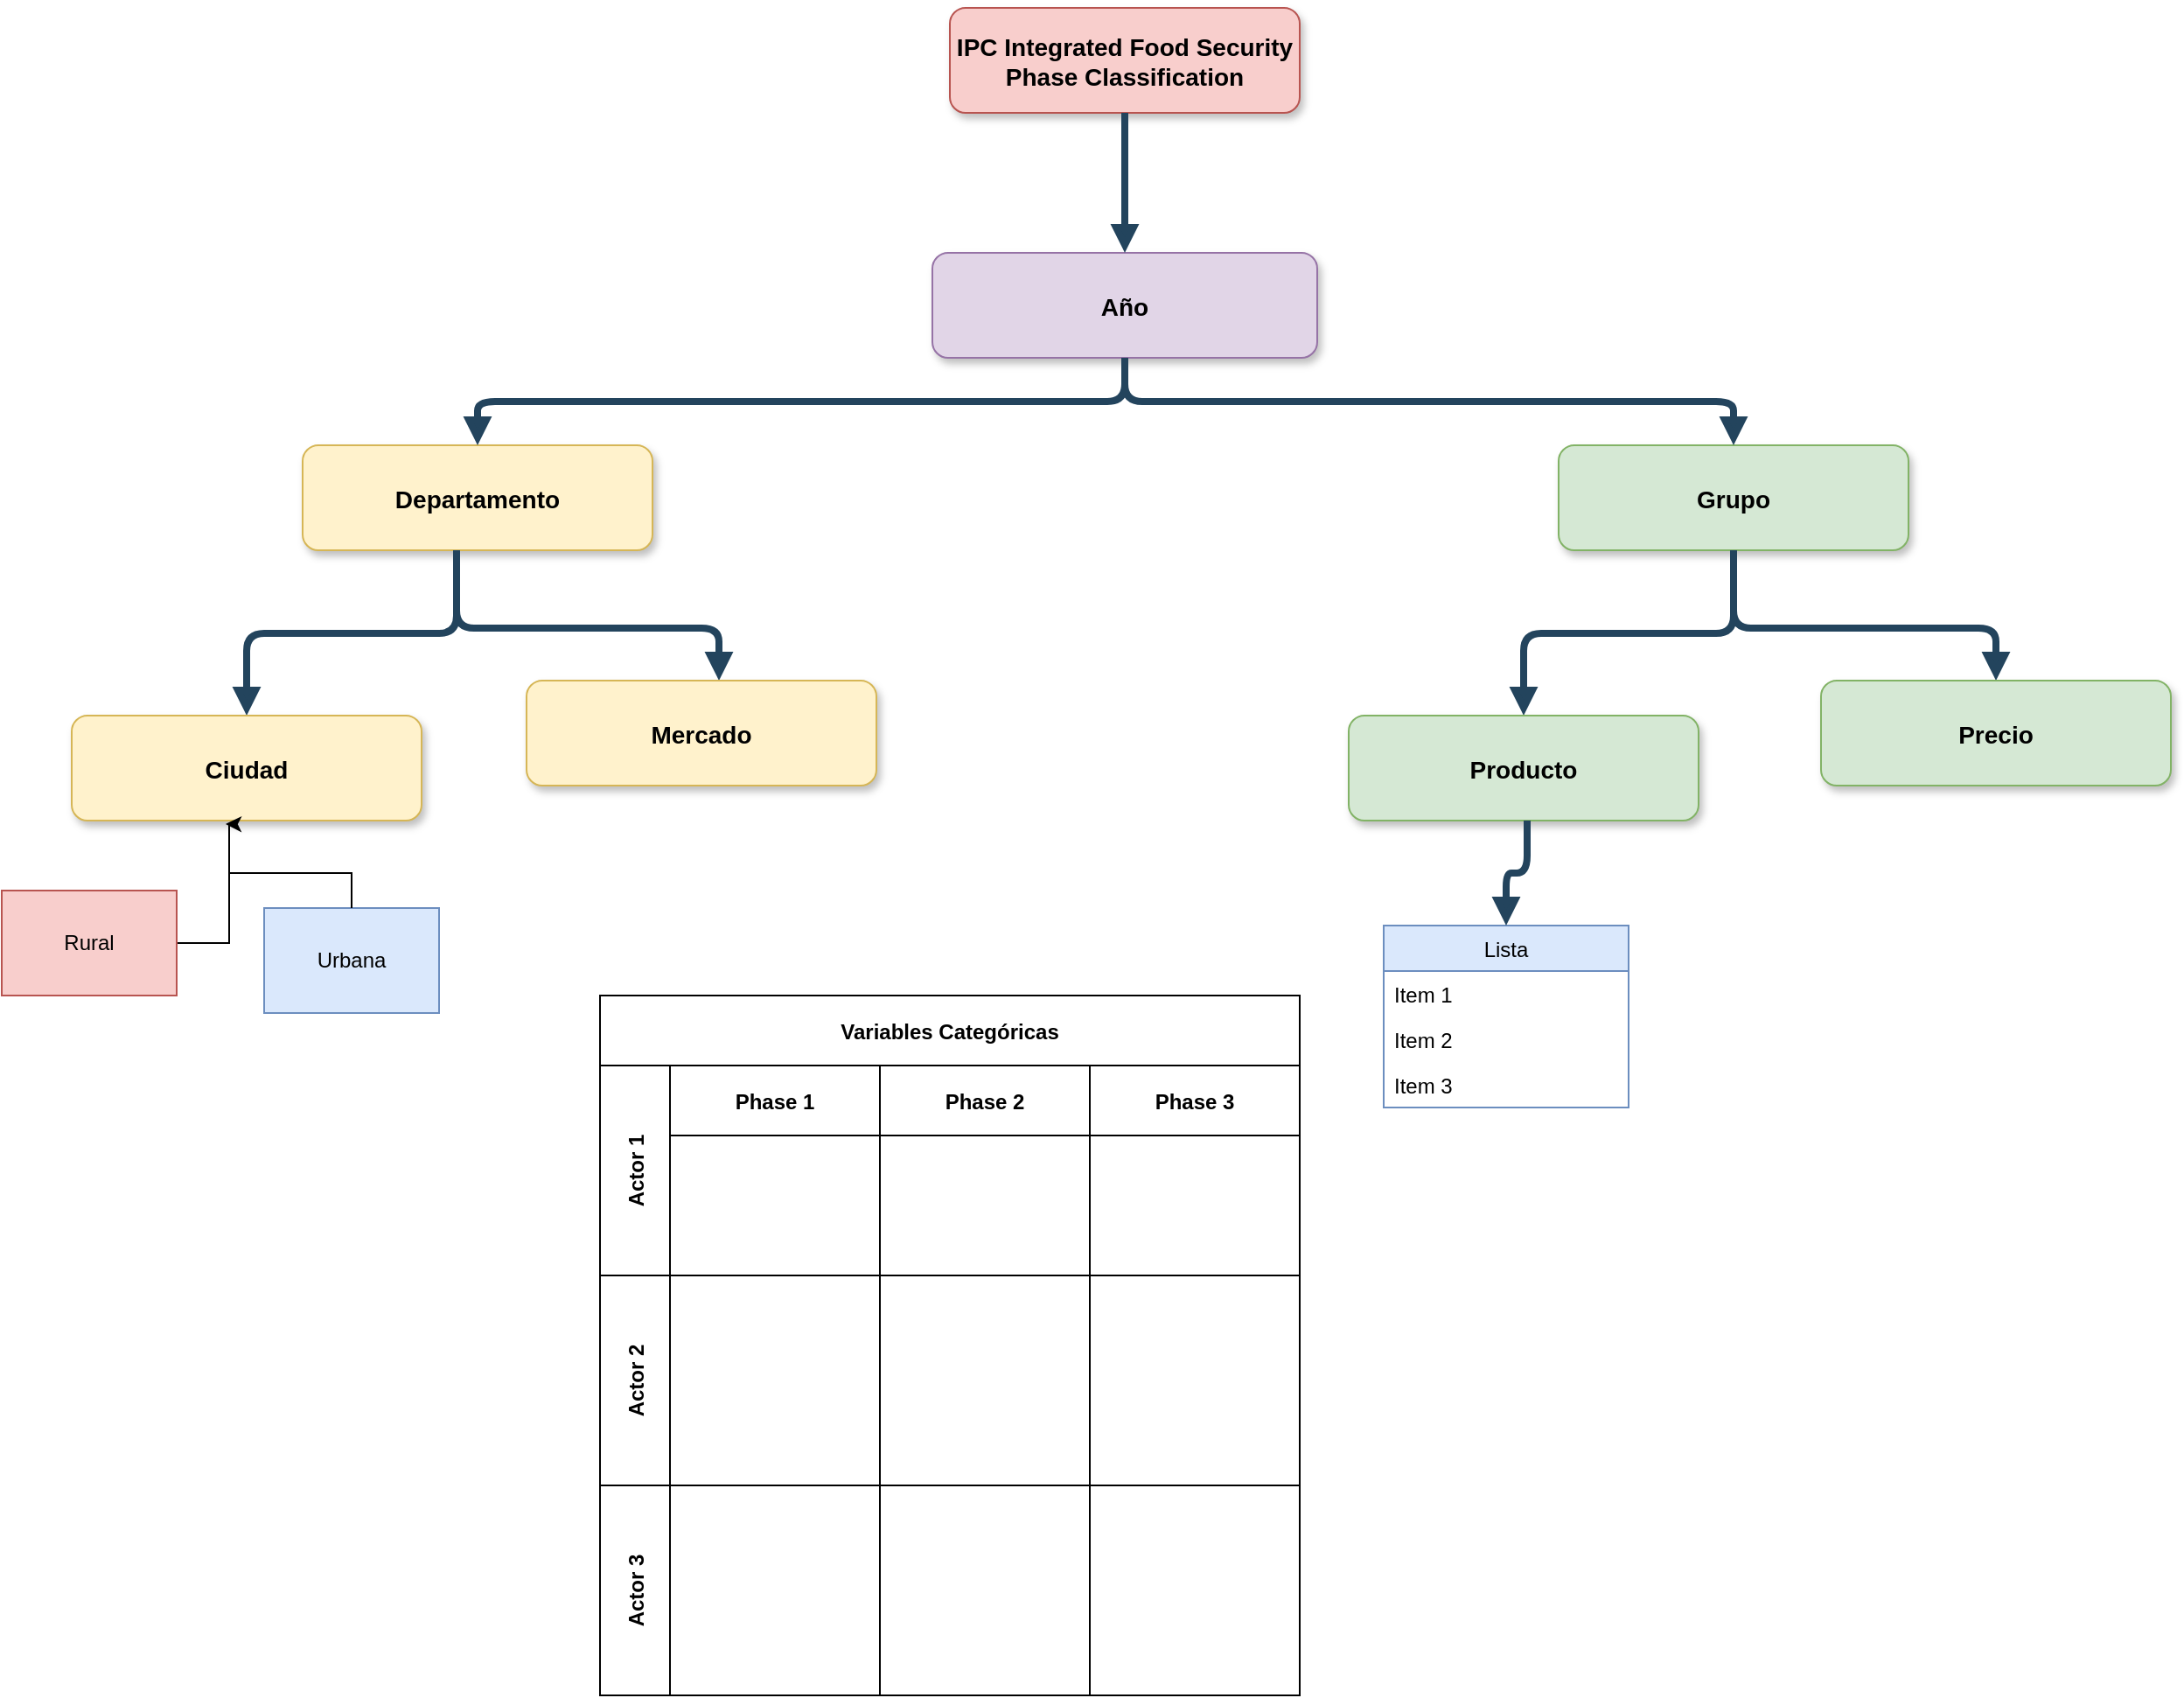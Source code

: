 <mxfile version="20.3.0" type="github">
  <diagram name="Page-1" id="97916047-d0de-89f5-080d-49f4d83e522f">
    <mxGraphModel dx="946" dy="645" grid="1" gridSize="10" guides="1" tooltips="1" connect="1" arrows="1" fold="1" page="1" pageScale="1.5" pageWidth="1169" pageHeight="827" background="none" math="0" shadow="0">
      <root>
        <mxCell id="0" />
        <mxCell id="1" parent="0" />
        <mxCell id="2" value="IPC Integrated Food Security &#xa;Phase Classification" style="rounded=1;fillColor=#f8cecc;strokeColor=#b85450;shadow=1;fontStyle=1;fontSize=14;" parent="1" vertex="1">
          <mxGeometry x="672" y="205.5" width="200" height="60" as="geometry" />
        </mxCell>
        <mxCell id="3" value="Año" style="rounded=1;fillColor=#e1d5e7;strokeColor=#9673a6;shadow=1;fontStyle=1;fontSize=14;" parent="1" vertex="1">
          <mxGeometry x="662" y="345.5" width="220" height="60" as="geometry" />
        </mxCell>
        <mxCell id="4" value="Departamento" style="rounded=1;fillColor=#fff2cc;strokeColor=#d6b656;shadow=1;fontStyle=1;fontSize=14;" parent="1" vertex="1">
          <mxGeometry x="302" y="455.5" width="200" height="60" as="geometry" />
        </mxCell>
        <mxCell id="6" value="Grupo" style="rounded=1;fillColor=#d5e8d4;strokeColor=#82b366;shadow=1;fontStyle=1;fontSize=14;" parent="1" vertex="1">
          <mxGeometry x="1020" y="455.5" width="200" height="60" as="geometry" />
        </mxCell>
        <mxCell id="29" value="" style="edgeStyle=elbowEdgeStyle;elbow=vertical;strokeWidth=4;endArrow=block;endFill=1;fontStyle=1;strokeColor=#23445D;" parent="1" source="2" target="3" edge="1">
          <mxGeometry x="22" y="165.5" width="100" height="100" as="geometry">
            <mxPoint x="22" y="265.5" as="sourcePoint" />
            <mxPoint x="122" y="165.5" as="targetPoint" />
          </mxGeometry>
        </mxCell>
        <mxCell id="31" value="" style="edgeStyle=elbowEdgeStyle;elbow=vertical;strokeWidth=4;endArrow=block;endFill=1;fontStyle=1;strokeColor=#23445D;" parent="1" source="3" target="4" edge="1">
          <mxGeometry x="22" y="165.5" width="100" height="100" as="geometry">
            <mxPoint x="22" y="265.5" as="sourcePoint" />
            <mxPoint x="122" y="165.5" as="targetPoint" />
          </mxGeometry>
        </mxCell>
        <mxCell id="32" value="" style="edgeStyle=elbowEdgeStyle;elbow=vertical;strokeWidth=4;endArrow=block;endFill=1;fontStyle=1;strokeColor=#23445D;" parent="1" source="3" target="6" edge="1">
          <mxGeometry x="22" y="165.5" width="100" height="100" as="geometry">
            <mxPoint x="22" y="265.5" as="sourcePoint" />
            <mxPoint x="122" y="165.5" as="targetPoint" />
          </mxGeometry>
        </mxCell>
        <mxCell id="A7myt2TtvZUezb5Yi0X4-55" value="" style="edgeStyle=elbowEdgeStyle;elbow=vertical;strokeWidth=4;endArrow=block;endFill=1;fontStyle=1;strokeColor=#23445D;" edge="1" parent="1">
          <mxGeometry x="-360" y="275.5" width="100" height="100" as="geometry">
            <mxPoint x="390" y="515.5" as="sourcePoint" />
            <mxPoint x="270" y="610" as="targetPoint" />
          </mxGeometry>
        </mxCell>
        <mxCell id="A7myt2TtvZUezb5Yi0X4-56" value="" style="edgeStyle=elbowEdgeStyle;elbow=vertical;strokeWidth=4;endArrow=block;endFill=1;fontStyle=1;strokeColor=#23445D;" edge="1" parent="1">
          <mxGeometry x="-360" y="290" width="100" height="100" as="geometry">
            <mxPoint x="390" y="530" as="sourcePoint" />
            <mxPoint x="540" y="590" as="targetPoint" />
          </mxGeometry>
        </mxCell>
        <mxCell id="A7myt2TtvZUezb5Yi0X4-57" value="Mercado" style="rounded=1;fillColor=#fff2cc;strokeColor=#d6b656;shadow=1;fontStyle=1;fontSize=14;" vertex="1" parent="1">
          <mxGeometry x="430" y="590" width="200" height="60" as="geometry" />
        </mxCell>
        <mxCell id="A7myt2TtvZUezb5Yi0X4-58" value="Ciudad" style="rounded=1;fillColor=#fff2cc;strokeColor=#d6b656;shadow=1;fontStyle=1;fontSize=14;" vertex="1" parent="1">
          <mxGeometry x="170" y="610" width="200" height="60" as="geometry" />
        </mxCell>
        <mxCell id="A7myt2TtvZUezb5Yi0X4-59" value="" style="edgeStyle=elbowEdgeStyle;elbow=vertical;strokeWidth=4;endArrow=block;endFill=1;fontStyle=1;strokeColor=#23445D;" edge="1" parent="1">
          <mxGeometry x="370" y="290" width="100" height="100" as="geometry">
            <mxPoint x="1120" y="530" as="sourcePoint" />
            <mxPoint x="1270" y="590" as="targetPoint" />
          </mxGeometry>
        </mxCell>
        <mxCell id="A7myt2TtvZUezb5Yi0X4-60" value="" style="edgeStyle=elbowEdgeStyle;elbow=vertical;strokeWidth=4;endArrow=block;endFill=1;fontStyle=1;strokeColor=#23445D;" edge="1" parent="1">
          <mxGeometry x="370" y="275.5" width="100" height="100" as="geometry">
            <mxPoint x="1120" y="515.5" as="sourcePoint" />
            <mxPoint x="1000" y="610" as="targetPoint" />
          </mxGeometry>
        </mxCell>
        <mxCell id="A7myt2TtvZUezb5Yi0X4-61" value="Producto" style="rounded=1;fillColor=#d5e8d4;strokeColor=#82b366;shadow=1;fontStyle=1;fontSize=14;" vertex="1" parent="1">
          <mxGeometry x="900" y="610" width="200" height="60" as="geometry" />
        </mxCell>
        <mxCell id="A7myt2TtvZUezb5Yi0X4-76" value="Urbana" style="whiteSpace=wrap;html=1;align=center;verticalAlign=middle;treeFolding=1;treeMoving=1;newEdgeStyle={&quot;edgeStyle&quot;:&quot;elbowEdgeStyle&quot;,&quot;startArrow&quot;:&quot;none&quot;,&quot;endArrow&quot;:&quot;none&quot;};fillColor=#dae8fc;strokeColor=#6c8ebf;" vertex="1" parent="1">
          <mxGeometry x="280" y="720" width="100" height="60" as="geometry" />
        </mxCell>
        <mxCell id="A7myt2TtvZUezb5Yi0X4-77" value="" style="edgeStyle=elbowEdgeStyle;elbow=vertical;startArrow=none;endArrow=none;rounded=0;" edge="1" target="A7myt2TtvZUezb5Yi0X4-76" parent="1">
          <mxGeometry relative="1" as="geometry">
            <mxPoint x="260" y="680" as="sourcePoint" />
          </mxGeometry>
        </mxCell>
        <mxCell id="A7myt2TtvZUezb5Yi0X4-80" style="edgeStyle=orthogonalEdgeStyle;rounded=0;orthogonalLoop=1;jettySize=auto;html=1;entryX=0.44;entryY=1.033;entryDx=0;entryDy=0;entryPerimeter=0;" edge="1" parent="1" source="A7myt2TtvZUezb5Yi0X4-78" target="A7myt2TtvZUezb5Yi0X4-58">
          <mxGeometry relative="1" as="geometry">
            <mxPoint x="260" y="680" as="targetPoint" />
            <Array as="points">
              <mxPoint x="260" y="740" />
              <mxPoint x="260" y="672" />
            </Array>
          </mxGeometry>
        </mxCell>
        <mxCell id="A7myt2TtvZUezb5Yi0X4-78" value="Rural" style="whiteSpace=wrap;html=1;align=center;verticalAlign=middle;treeFolding=1;treeMoving=1;newEdgeStyle={&quot;edgeStyle&quot;:&quot;elbowEdgeStyle&quot;,&quot;startArrow&quot;:&quot;none&quot;,&quot;endArrow&quot;:&quot;none&quot;};fillColor=#f8cecc;strokeColor=#b85450;" vertex="1" parent="1">
          <mxGeometry x="130" y="710" width="100" height="60" as="geometry" />
        </mxCell>
        <mxCell id="A7myt2TtvZUezb5Yi0X4-81" value="Precio" style="rounded=1;fillColor=#d5e8d4;strokeColor=#82b366;shadow=1;fontStyle=1;fontSize=14;" vertex="1" parent="1">
          <mxGeometry x="1170" y="590" width="200" height="60" as="geometry" />
        </mxCell>
        <mxCell id="A7myt2TtvZUezb5Yi0X4-86" value="Variables Categóricas" style="shape=table;childLayout=tableLayout;startSize=40;collapsible=0;recursiveResize=0;expand=0;fontStyle=1;" vertex="1" parent="1">
          <mxGeometry x="472" y="770" width="400" height="400" as="geometry" />
        </mxCell>
        <mxCell id="A7myt2TtvZUezb5Yi0X4-87" value="Actor 1" style="shape=tableRow;horizontal=0;startSize=40;swimlaneHead=0;swimlaneBody=0;top=0;left=0;bottom=0;right=0;dropTarget=0;fillColor=none;collapsible=0;recursiveResize=0;expand=0;fontStyle=1;" vertex="1" parent="A7myt2TtvZUezb5Yi0X4-86">
          <mxGeometry y="40" width="400" height="120" as="geometry" />
        </mxCell>
        <mxCell id="A7myt2TtvZUezb5Yi0X4-88" value="Phase 1" style="swimlane;swimlaneHead=0;swimlaneBody=0;fontStyle=0;connectable=0;fillColor=none;startSize=40;collapsible=0;recursiveResize=0;expand=0;fontStyle=1;" vertex="1" parent="A7myt2TtvZUezb5Yi0X4-87">
          <mxGeometry x="40" width="120" height="120" as="geometry">
            <mxRectangle width="120" height="120" as="alternateBounds" />
          </mxGeometry>
        </mxCell>
        <mxCell id="A7myt2TtvZUezb5Yi0X4-89" value="Phase 2" style="swimlane;swimlaneHead=0;swimlaneBody=0;fontStyle=0;connectable=0;fillColor=none;startSize=40;collapsible=0;recursiveResize=0;expand=0;fontStyle=1;" vertex="1" parent="A7myt2TtvZUezb5Yi0X4-87">
          <mxGeometry x="160" width="120" height="120" as="geometry">
            <mxRectangle width="120" height="120" as="alternateBounds" />
          </mxGeometry>
        </mxCell>
        <mxCell id="A7myt2TtvZUezb5Yi0X4-90" value="Phase 3" style="swimlane;swimlaneHead=0;swimlaneBody=0;fontStyle=0;connectable=0;fillColor=none;startSize=40;collapsible=0;recursiveResize=0;expand=0;fontStyle=1;" vertex="1" parent="A7myt2TtvZUezb5Yi0X4-87">
          <mxGeometry x="280" width="120" height="120" as="geometry">
            <mxRectangle width="120" height="120" as="alternateBounds" />
          </mxGeometry>
        </mxCell>
        <mxCell id="A7myt2TtvZUezb5Yi0X4-91" value="Actor 2" style="shape=tableRow;horizontal=0;startSize=40;swimlaneHead=0;swimlaneBody=0;top=0;left=0;bottom=0;right=0;dropTarget=0;fillColor=none;collapsible=0;recursiveResize=0;expand=0;fontStyle=1;" vertex="1" parent="A7myt2TtvZUezb5Yi0X4-86">
          <mxGeometry y="160" width="400" height="120" as="geometry" />
        </mxCell>
        <mxCell id="A7myt2TtvZUezb5Yi0X4-92" value="" style="swimlane;swimlaneHead=0;swimlaneBody=0;fontStyle=0;connectable=0;fillColor=none;startSize=0;collapsible=0;recursiveResize=0;expand=0;fontStyle=1;" vertex="1" parent="A7myt2TtvZUezb5Yi0X4-91">
          <mxGeometry x="40" width="120" height="120" as="geometry">
            <mxRectangle width="120" height="120" as="alternateBounds" />
          </mxGeometry>
        </mxCell>
        <mxCell id="A7myt2TtvZUezb5Yi0X4-93" value="" style="swimlane;swimlaneHead=0;swimlaneBody=0;fontStyle=0;connectable=0;fillColor=none;startSize=0;collapsible=0;recursiveResize=0;expand=0;fontStyle=1;" vertex="1" parent="A7myt2TtvZUezb5Yi0X4-91">
          <mxGeometry x="160" width="120" height="120" as="geometry">
            <mxRectangle width="120" height="120" as="alternateBounds" />
          </mxGeometry>
        </mxCell>
        <mxCell id="A7myt2TtvZUezb5Yi0X4-94" value="" style="swimlane;swimlaneHead=0;swimlaneBody=0;fontStyle=0;connectable=0;fillColor=none;startSize=0;collapsible=0;recursiveResize=0;expand=0;fontStyle=1;" vertex="1" parent="A7myt2TtvZUezb5Yi0X4-91">
          <mxGeometry x="280" width="120" height="120" as="geometry">
            <mxRectangle width="120" height="120" as="alternateBounds" />
          </mxGeometry>
        </mxCell>
        <mxCell id="A7myt2TtvZUezb5Yi0X4-95" value="Actor 3" style="shape=tableRow;horizontal=0;startSize=40;swimlaneHead=0;swimlaneBody=0;top=0;left=0;bottom=0;right=0;dropTarget=0;fillColor=none;collapsible=0;recursiveResize=0;expand=0;fontStyle=1;" vertex="1" parent="A7myt2TtvZUezb5Yi0X4-86">
          <mxGeometry y="280" width="400" height="120" as="geometry" />
        </mxCell>
        <mxCell id="A7myt2TtvZUezb5Yi0X4-96" value="" style="swimlane;swimlaneHead=0;swimlaneBody=0;fontStyle=0;connectable=0;fillColor=none;startSize=0;collapsible=0;recursiveResize=0;expand=0;fontStyle=1;" vertex="1" parent="A7myt2TtvZUezb5Yi0X4-95">
          <mxGeometry x="40" width="120" height="120" as="geometry">
            <mxRectangle width="120" height="120" as="alternateBounds" />
          </mxGeometry>
        </mxCell>
        <mxCell id="A7myt2TtvZUezb5Yi0X4-97" value="" style="swimlane;swimlaneHead=0;swimlaneBody=0;fontStyle=0;connectable=0;fillColor=none;startSize=0;collapsible=0;recursiveResize=0;expand=0;fontStyle=1;" vertex="1" parent="A7myt2TtvZUezb5Yi0X4-95">
          <mxGeometry x="160" width="120" height="120" as="geometry">
            <mxRectangle width="120" height="120" as="alternateBounds" />
          </mxGeometry>
        </mxCell>
        <mxCell id="A7myt2TtvZUezb5Yi0X4-98" value="" style="swimlane;swimlaneHead=0;swimlaneBody=0;fontStyle=0;connectable=0;fillColor=none;startSize=0;collapsible=0;recursiveResize=0;expand=0;fontStyle=1;" vertex="1" parent="A7myt2TtvZUezb5Yi0X4-95">
          <mxGeometry x="280" width="120" height="120" as="geometry">
            <mxRectangle width="120" height="120" as="alternateBounds" />
          </mxGeometry>
        </mxCell>
        <mxCell id="A7myt2TtvZUezb5Yi0X4-99" value="Lista" style="swimlane;fontStyle=0;childLayout=stackLayout;horizontal=1;startSize=26;fillColor=#dae8fc;horizontalStack=0;resizeParent=1;resizeParentMax=0;resizeLast=0;collapsible=1;marginBottom=0;strokeColor=#6c8ebf;" vertex="1" parent="1">
          <mxGeometry x="920" y="730" width="140" height="104" as="geometry" />
        </mxCell>
        <mxCell id="A7myt2TtvZUezb5Yi0X4-100" value="Item 1" style="text;strokeColor=none;fillColor=none;align=left;verticalAlign=top;spacingLeft=4;spacingRight=4;overflow=hidden;rotatable=0;points=[[0,0.5],[1,0.5]];portConstraint=eastwest;" vertex="1" parent="A7myt2TtvZUezb5Yi0X4-99">
          <mxGeometry y="26" width="140" height="26" as="geometry" />
        </mxCell>
        <mxCell id="A7myt2TtvZUezb5Yi0X4-101" value="Item 2" style="text;strokeColor=none;fillColor=none;align=left;verticalAlign=top;spacingLeft=4;spacingRight=4;overflow=hidden;rotatable=0;points=[[0,0.5],[1,0.5]];portConstraint=eastwest;" vertex="1" parent="A7myt2TtvZUezb5Yi0X4-99">
          <mxGeometry y="52" width="140" height="26" as="geometry" />
        </mxCell>
        <mxCell id="A7myt2TtvZUezb5Yi0X4-102" value="Item 3" style="text;strokeColor=none;fillColor=none;align=left;verticalAlign=top;spacingLeft=4;spacingRight=4;overflow=hidden;rotatable=0;points=[[0,0.5],[1,0.5]];portConstraint=eastwest;" vertex="1" parent="A7myt2TtvZUezb5Yi0X4-99">
          <mxGeometry y="78" width="140" height="26" as="geometry" />
        </mxCell>
        <mxCell id="A7myt2TtvZUezb5Yi0X4-105" value="" style="edgeStyle=elbowEdgeStyle;elbow=vertical;strokeWidth=4;endArrow=block;endFill=1;fontStyle=1;strokeColor=#23445D;entryX=0.5;entryY=0;entryDx=0;entryDy=0;" edge="1" parent="1" target="A7myt2TtvZUezb5Yi0X4-99">
          <mxGeometry x="252" y="430" width="100" height="100" as="geometry">
            <mxPoint x="1002" y="670" as="sourcePoint" />
            <mxPoint x="882" y="764.5" as="targetPoint" />
          </mxGeometry>
        </mxCell>
      </root>
    </mxGraphModel>
  </diagram>
</mxfile>

